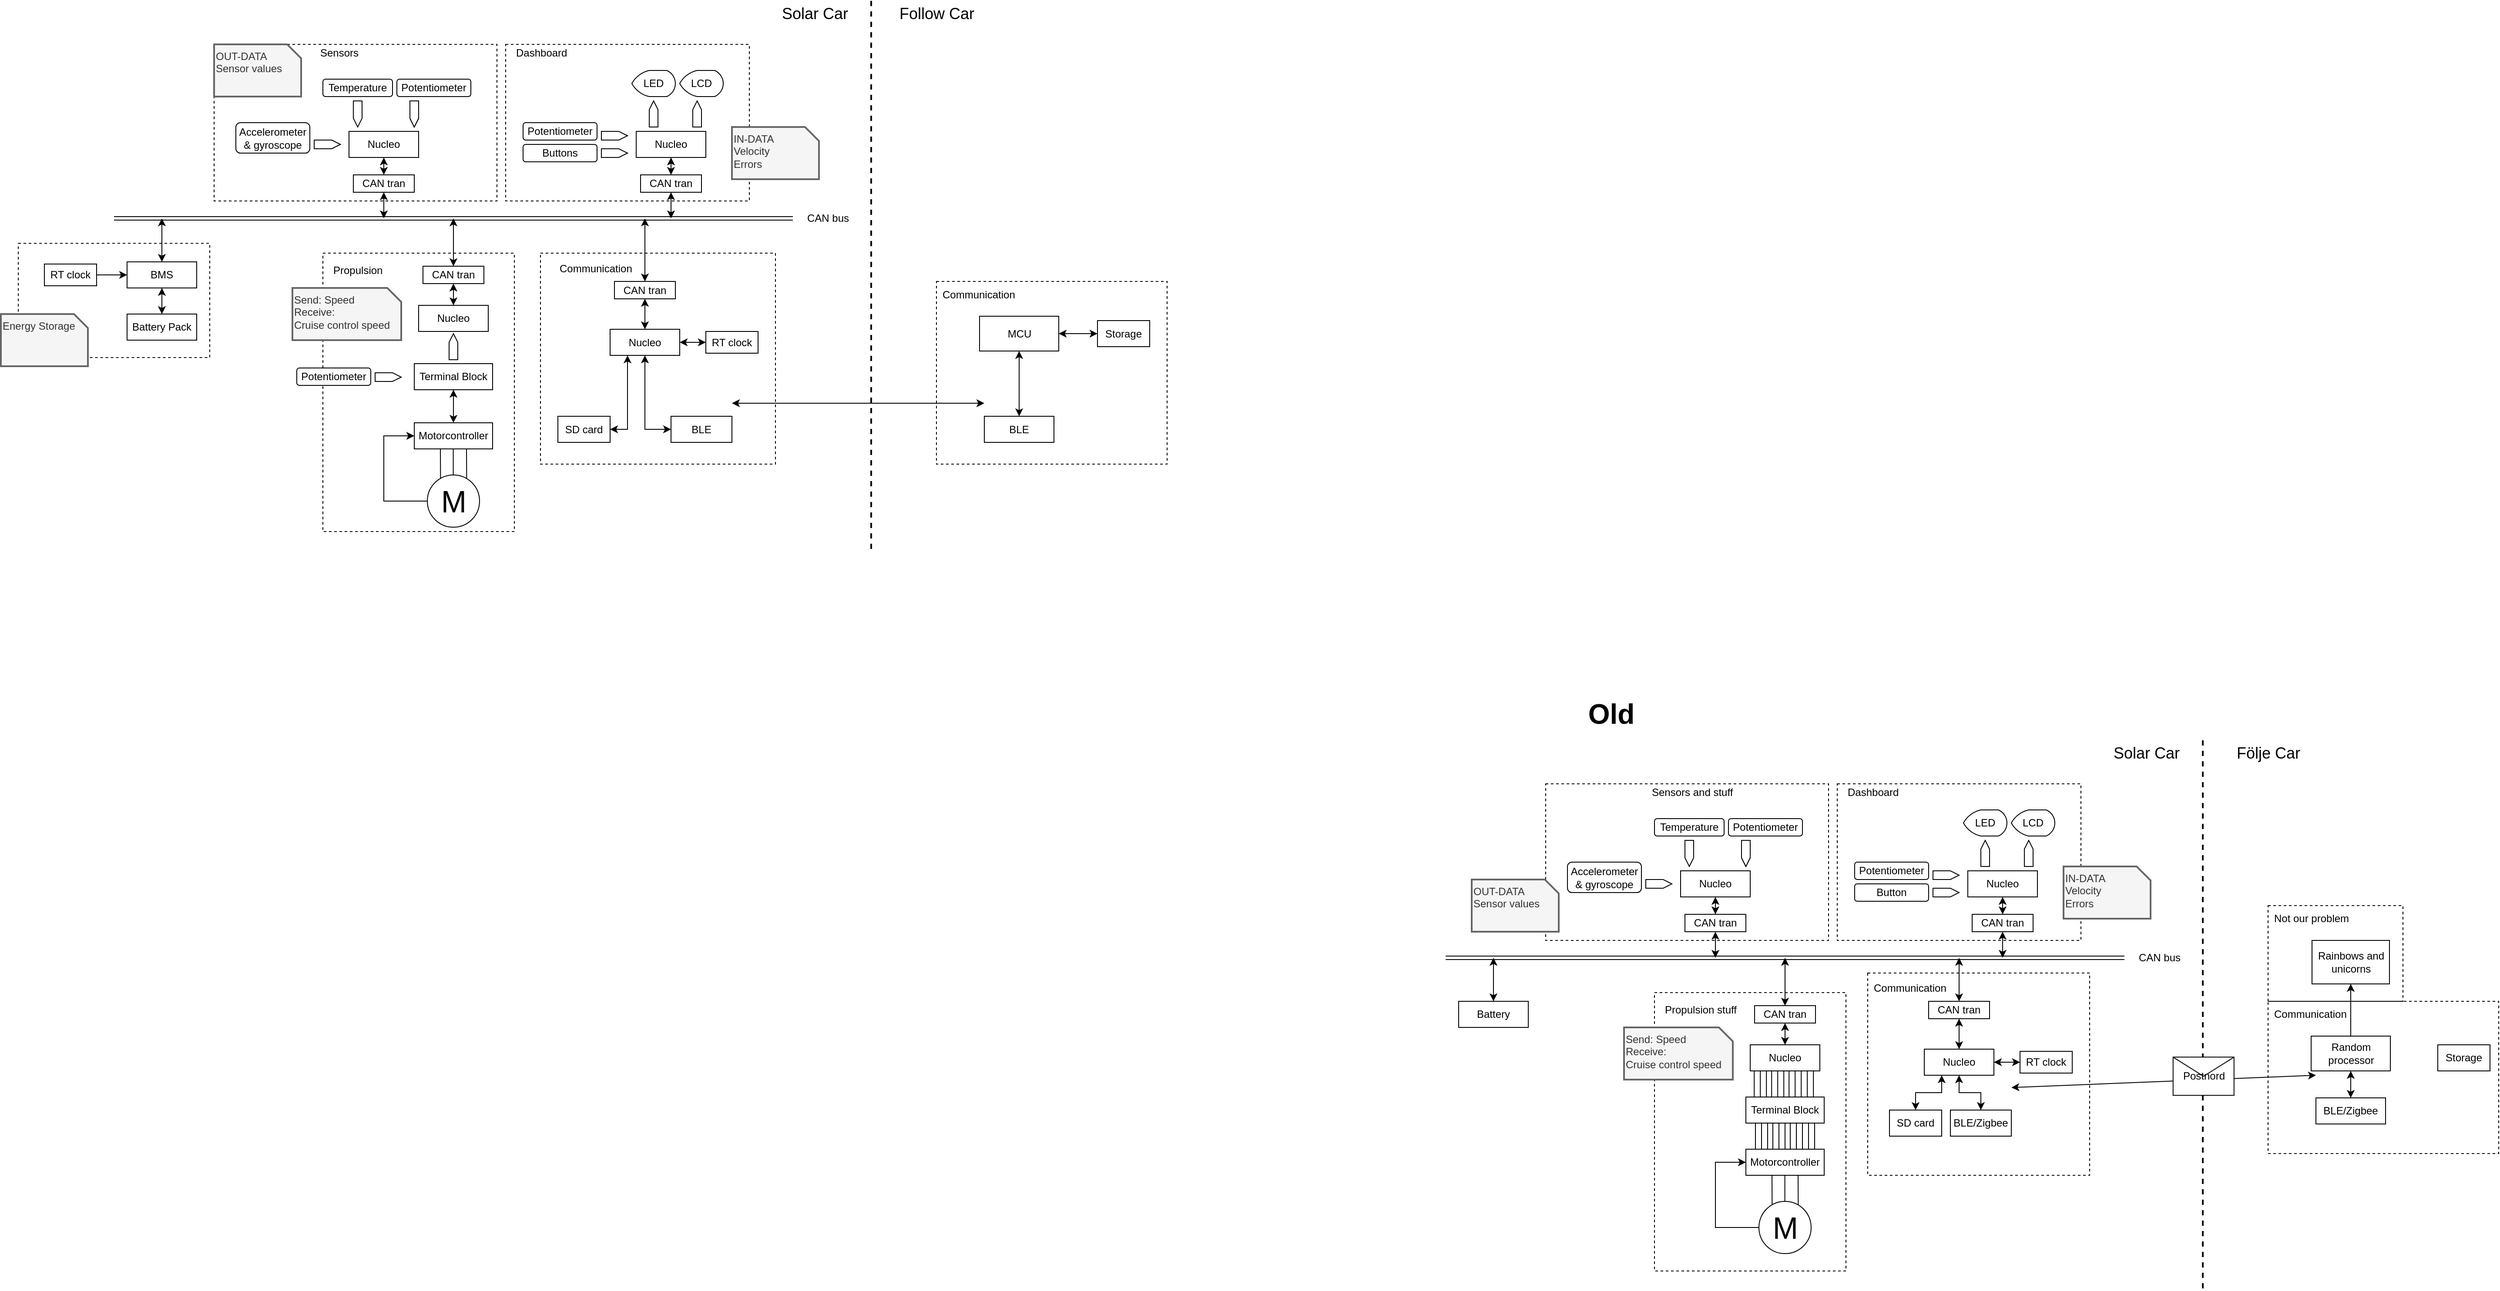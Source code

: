 <mxfile version="14.4.7" type="github">
  <diagram id="JOVtu_WP8rfLS2CWkXxi" name="Page-1">
    <mxGraphModel dx="2272" dy="830" grid="1" gridSize="10" guides="1" tooltips="1" connect="1" arrows="1" fold="1" page="1" pageScale="1" pageWidth="850" pageHeight="1100" math="0" shadow="0">
      <root>
        <mxCell id="0" />
        <mxCell id="1" parent="0" />
        <mxCell id="NJDz_mMr1J9rs31VTrDO-143" value="" style="rounded=0;whiteSpace=wrap;html=1;strokeWidth=1;fillColor=none;dashed=1;" parent="1" vertex="1">
          <mxGeometry x="485" y="392.5" width="265" height="210" as="geometry" />
        </mxCell>
        <mxCell id="5iltLt7FTqB3jubE-Xjw-35" value="" style="rounded=0;whiteSpace=wrap;html=1;strokeWidth=1;fillColor=none;dashed=1;" parent="1" vertex="1">
          <mxGeometry x="-345" y="120" width="325" height="180" as="geometry" />
        </mxCell>
        <mxCell id="5iltLt7FTqB3jubE-Xjw-30" value="" style="rounded=0;whiteSpace=wrap;html=1;strokeWidth=1;fillColor=none;dashed=1;" parent="1" vertex="1">
          <mxGeometry x="30" y="360" width="270" height="242.5" as="geometry" />
        </mxCell>
        <mxCell id="5iltLt7FTqB3jubE-Xjw-28" value="" style="rounded=0;whiteSpace=wrap;html=1;strokeWidth=1;fillColor=none;dashed=1;" parent="1" vertex="1">
          <mxGeometry x="-220" y="360" width="220" height="320" as="geometry" />
        </mxCell>
        <mxCell id="5iltLt7FTqB3jubE-Xjw-18" value="" style="rounded=0;whiteSpace=wrap;html=1;strokeWidth=1;fillColor=none;dashed=1;" parent="1" vertex="1">
          <mxGeometry x="-10" y="120" width="280" height="180" as="geometry" />
        </mxCell>
        <mxCell id="NJDz_mMr1J9rs31VTrDO-21" value="" style="endArrow=none;html=1;entryX=0.342;entryY=1.087;entryDx=0;entryDy=0;entryPerimeter=0;" parent="1" edge="1">
          <mxGeometry width="50" height="50" relative="1" as="geometry">
            <mxPoint x="-84.8" y="625" as="sourcePoint" />
            <mxPoint x="-85" y="585" as="targetPoint" />
          </mxGeometry>
        </mxCell>
        <mxCell id="NJDz_mMr1J9rs31VTrDO-20" value="" style="endArrow=none;html=1;entryX=0.342;entryY=1.087;entryDx=0;entryDy=0;entryPerimeter=0;" parent="1" edge="1">
          <mxGeometry width="50" height="50" relative="1" as="geometry">
            <mxPoint x="-54.8" y="625" as="sourcePoint" />
            <mxPoint x="-55.0" y="585" as="targetPoint" />
          </mxGeometry>
        </mxCell>
        <mxCell id="NJDz_mMr1J9rs31VTrDO-19" value="" style="endArrow=none;html=1;entryX=0.342;entryY=1.087;entryDx=0;entryDy=0;entryPerimeter=0;exitX=0.263;exitY=0.05;exitDx=0;exitDy=0;exitPerimeter=0;" parent="1" edge="1">
          <mxGeometry width="50" height="50" relative="1" as="geometry">
            <mxPoint x="-70.2" y="615.39" as="sourcePoint" />
            <mxPoint x="-70.2" y="585" as="targetPoint" />
          </mxGeometry>
        </mxCell>
        <mxCell id="5iltLt7FTqB3jubE-Xjw-7" style="edgeStyle=orthogonalEdgeStyle;rounded=0;orthogonalLoop=1;jettySize=auto;html=1;exitX=0.25;exitY=1;exitDx=0;exitDy=0;entryX=1;entryY=0.5;entryDx=0;entryDy=0;startArrow=classic;startFill=1;strokeWidth=1;strokeColor=#000000;" parent="1" source="kQJTYhVOfzbH0iFsb9MM-1" target="kQJTYhVOfzbH0iFsb9MM-20" edge="1">
          <mxGeometry relative="1" as="geometry" />
        </mxCell>
        <mxCell id="5iltLt7FTqB3jubE-Xjw-10" style="edgeStyle=orthogonalEdgeStyle;rounded=0;orthogonalLoop=1;jettySize=auto;html=1;exitX=1;exitY=0.5;exitDx=0;exitDy=0;entryX=0;entryY=0.5;entryDx=0;entryDy=0;startArrow=classic;startFill=1;strokeWidth=1;strokeColor=#000000;" parent="1" source="kQJTYhVOfzbH0iFsb9MM-1" target="5iltLt7FTqB3jubE-Xjw-6" edge="1">
          <mxGeometry relative="1" as="geometry" />
        </mxCell>
        <mxCell id="zyeD23SzKpVke0WsyrsD-100" style="edgeStyle=orthogonalEdgeStyle;rounded=0;orthogonalLoop=1;jettySize=auto;html=1;exitX=0.5;exitY=1;exitDx=0;exitDy=0;entryX=0;entryY=0.5;entryDx=0;entryDy=0;startArrow=classic;startFill=1;" parent="1" source="kQJTYhVOfzbH0iFsb9MM-1" target="kQJTYhVOfzbH0iFsb9MM-6" edge="1">
          <mxGeometry relative="1" as="geometry" />
        </mxCell>
        <mxCell id="kQJTYhVOfzbH0iFsb9MM-1" value="Nucleo" style="rounded=0;whiteSpace=wrap;html=1;" parent="1" vertex="1">
          <mxGeometry x="110" y="447.5" width="80" height="30" as="geometry" />
        </mxCell>
        <mxCell id="kQJTYhVOfzbH0iFsb9MM-2" value="" style="endArrow=none;dashed=1;html=1;fontStyle=1;strokeWidth=2;" parent="1" edge="1">
          <mxGeometry width="50" height="50" relative="1" as="geometry">
            <mxPoint x="410" y="700" as="sourcePoint" />
            <mxPoint x="410" y="70" as="targetPoint" />
          </mxGeometry>
        </mxCell>
        <mxCell id="kQJTYhVOfzbH0iFsb9MM-3" value="Solar Car" style="text;html=1;align=center;verticalAlign=middle;resizable=0;points=[];autosize=1;fontStyle=0;fontSize=18;" parent="1" vertex="1">
          <mxGeometry x="300" y="70" width="90" height="30" as="geometry" />
        </mxCell>
        <mxCell id="kQJTYhVOfzbH0iFsb9MM-4" value="Follow Car" style="text;html=1;align=center;verticalAlign=middle;resizable=0;points=[];autosize=1;fontStyle=0;fontSize=18;" parent="1" vertex="1">
          <mxGeometry x="435" y="70" width="100" height="30" as="geometry" />
        </mxCell>
        <mxCell id="kQJTYhVOfzbH0iFsb9MM-6" value="BLE" style="rounded=0;whiteSpace=wrap;html=1;" parent="1" vertex="1">
          <mxGeometry x="180" y="547.5" width="70" height="30" as="geometry" />
        </mxCell>
        <mxCell id="kQJTYhVOfzbH0iFsb9MM-10" style="edgeStyle=orthogonalEdgeStyle;rounded=0;orthogonalLoop=1;jettySize=auto;html=1;exitX=0.5;exitY=1;exitDx=0;exitDy=0;entryX=0.5;entryY=0;entryDx=0;entryDy=0;startArrow=classic;startFill=1;" parent="1" source="kQJTYhVOfzbH0iFsb9MM-9" target="kQJTYhVOfzbH0iFsb9MM-1" edge="1">
          <mxGeometry relative="1" as="geometry" />
        </mxCell>
        <mxCell id="kQJTYhVOfzbH0iFsb9MM-12" style="edgeStyle=orthogonalEdgeStyle;rounded=0;orthogonalLoop=1;jettySize=auto;html=1;exitX=0.5;exitY=0;exitDx=0;exitDy=0;startArrow=classic;startFill=1;" parent="1" source="kQJTYhVOfzbH0iFsb9MM-9" edge="1">
          <mxGeometry relative="1" as="geometry">
            <mxPoint x="150" y="320" as="targetPoint" />
            <mxPoint x="130" y="390" as="sourcePoint" />
            <Array as="points">
              <mxPoint x="150" y="320" />
            </Array>
          </mxGeometry>
        </mxCell>
        <mxCell id="kQJTYhVOfzbH0iFsb9MM-9" value="CAN tran" style="rounded=0;whiteSpace=wrap;html=1;" parent="1" vertex="1">
          <mxGeometry x="115" y="392.5" width="70" height="20" as="geometry" />
        </mxCell>
        <mxCell id="kQJTYhVOfzbH0iFsb9MM-16" style="edgeStyle=orthogonalEdgeStyle;rounded=0;orthogonalLoop=1;jettySize=auto;html=1;exitX=0.5;exitY=1;exitDx=0;exitDy=0;entryX=0.5;entryY=0;entryDx=0;entryDy=0;startArrow=classic;startFill=1;strokeWidth=1;" parent="1" source="kQJTYhVOfzbH0iFsb9MM-13" target="kQJTYhVOfzbH0iFsb9MM-14" edge="1">
          <mxGeometry relative="1" as="geometry" />
        </mxCell>
        <mxCell id="kQJTYhVOfzbH0iFsb9MM-13" value="Nucleo" style="rounded=0;whiteSpace=wrap;html=1;" parent="1" vertex="1">
          <mxGeometry x="-190" y="220" width="80" height="30" as="geometry" />
        </mxCell>
        <mxCell id="kQJTYhVOfzbH0iFsb9MM-17" style="edgeStyle=orthogonalEdgeStyle;rounded=0;orthogonalLoop=1;jettySize=auto;html=1;exitX=0.5;exitY=1;exitDx=0;exitDy=0;startArrow=classic;startFill=1;strokeColor=#000000;strokeWidth=1;" parent="1" source="kQJTYhVOfzbH0iFsb9MM-14" edge="1">
          <mxGeometry relative="1" as="geometry">
            <mxPoint x="-150" y="320" as="targetPoint" />
          </mxGeometry>
        </mxCell>
        <mxCell id="kQJTYhVOfzbH0iFsb9MM-14" value="CAN tran" style="rounded=0;whiteSpace=wrap;html=1;" parent="1" vertex="1">
          <mxGeometry x="-185" y="270" width="70" height="20" as="geometry" />
        </mxCell>
        <mxCell id="kQJTYhVOfzbH0iFsb9MM-18" value="" style="shape=link;html=1;startArrow=classic;startFill=1;strokeColor=#000000;strokeWidth=1;" parent="1" edge="1">
          <mxGeometry width="100" relative="1" as="geometry">
            <mxPoint x="-460" y="320" as="sourcePoint" />
            <mxPoint x="320" y="320" as="targetPoint" />
          </mxGeometry>
        </mxCell>
        <mxCell id="kQJTYhVOfzbH0iFsb9MM-19" value="CAN bus" style="text;html=1;align=center;verticalAlign=middle;resizable=0;points=[];autosize=1;" parent="1" vertex="1">
          <mxGeometry x="330" y="310" width="60" height="20" as="geometry" />
        </mxCell>
        <mxCell id="kQJTYhVOfzbH0iFsb9MM-20" value="SD card" style="rounded=0;whiteSpace=wrap;html=1;" parent="1" vertex="1">
          <mxGeometry x="50" y="547.5" width="60" height="30" as="geometry" />
        </mxCell>
        <mxCell id="kQJTYhVOfzbH0iFsb9MM-24" style="edgeStyle=orthogonalEdgeStyle;rounded=0;orthogonalLoop=1;jettySize=auto;html=1;exitX=0.5;exitY=1;exitDx=0;exitDy=0;startArrow=classic;startFill=1;" parent="1" source="kQJTYhVOfzbH0iFsb9MM-25" target="kQJTYhVOfzbH0iFsb9MM-26" edge="1">
          <mxGeometry relative="1" as="geometry" />
        </mxCell>
        <mxCell id="zyeD23SzKpVke0WsyrsD-105" style="edgeStyle=orthogonalEdgeStyle;rounded=0;orthogonalLoop=1;jettySize=auto;html=1;exitX=1;exitY=0.5;exitDx=0;exitDy=0;entryX=0;entryY=0.5;entryDx=0;entryDy=0;startArrow=classic;startFill=1;" parent="1" source="kQJTYhVOfzbH0iFsb9MM-25" target="5iltLt7FTqB3jubE-Xjw-47" edge="1">
          <mxGeometry relative="1" as="geometry" />
        </mxCell>
        <mxCell id="kQJTYhVOfzbH0iFsb9MM-25" value="MCU" style="rounded=0;whiteSpace=wrap;html=1;" parent="1" vertex="1">
          <mxGeometry x="534.5" y="432.5" width="91" height="40" as="geometry" />
        </mxCell>
        <mxCell id="kQJTYhVOfzbH0iFsb9MM-26" value="&lt;div&gt;BLE&lt;/div&gt;" style="rounded=0;whiteSpace=wrap;html=1;" parent="1" vertex="1">
          <mxGeometry x="540" y="547.5" width="80" height="30" as="geometry" />
        </mxCell>
        <mxCell id="kQJTYhVOfzbH0iFsb9MM-27" value="LCD" style="strokeWidth=1;html=1;shape=mxgraph.flowchart.display;whiteSpace=wrap;" parent="1" vertex="1">
          <mxGeometry x="190" y="150" width="50" height="30" as="geometry" />
        </mxCell>
        <mxCell id="5iltLt7FTqB3jubE-Xjw-1" value="Potentiometer" style="rounded=1;whiteSpace=wrap;html=1;strokeWidth=1;" parent="1" vertex="1">
          <mxGeometry x="-135" y="160" width="85" height="20" as="geometry" />
        </mxCell>
        <mxCell id="5iltLt7FTqB3jubE-Xjw-2" value="LED" style="strokeWidth=1;html=1;shape=mxgraph.flowchart.display;whiteSpace=wrap;" parent="1" vertex="1">
          <mxGeometry x="135" y="150" width="50" height="30" as="geometry" />
        </mxCell>
        <mxCell id="5iltLt7FTqB3jubE-Xjw-3" value="Temperature" style="rounded=1;whiteSpace=wrap;html=1;strokeWidth=1;" parent="1" vertex="1">
          <mxGeometry x="-220" y="160" width="80" height="20" as="geometry" />
        </mxCell>
        <mxCell id="_Mb_nzTMtizfZYNhQwks-2" value="" style="html=1;shadow=0;dashed=0;align=center;verticalAlign=middle;shape=mxgraph.arrows2.arrow;dy=0;dx=10;notch=0;rotation=90;" parent="1" vertex="1">
          <mxGeometry x="-195" y="195" width="30" height="10" as="geometry" />
        </mxCell>
        <mxCell id="5iltLt7FTqB3jubE-Xjw-6" value="RT clock" style="rounded=0;whiteSpace=wrap;html=1;strokeWidth=1;" parent="1" vertex="1">
          <mxGeometry x="220" y="450" width="60" height="25" as="geometry" />
        </mxCell>
        <mxCell id="5iltLt7FTqB3jubE-Xjw-11" value="" style="html=1;shadow=0;dashed=0;align=center;verticalAlign=middle;shape=mxgraph.arrows2.arrow;dy=0;dx=10;notch=0;rotation=90;" parent="1" vertex="1">
          <mxGeometry x="-130" y="195" width="30" height="10" as="geometry" />
        </mxCell>
        <mxCell id="5iltLt7FTqB3jubE-Xjw-12" style="edgeStyle=orthogonalEdgeStyle;rounded=0;orthogonalLoop=1;jettySize=auto;html=1;exitX=0.5;exitY=1;exitDx=0;exitDy=0;entryX=0.5;entryY=0;entryDx=0;entryDy=0;startArrow=classic;startFill=1;strokeWidth=1;" parent="1" source="5iltLt7FTqB3jubE-Xjw-13" target="5iltLt7FTqB3jubE-Xjw-14" edge="1">
          <mxGeometry relative="1" as="geometry" />
        </mxCell>
        <mxCell id="5iltLt7FTqB3jubE-Xjw-13" value="Nucleo" style="rounded=0;whiteSpace=wrap;html=1;" parent="1" vertex="1">
          <mxGeometry x="140" y="220" width="80" height="30" as="geometry" />
        </mxCell>
        <mxCell id="5iltLt7FTqB3jubE-Xjw-17" style="edgeStyle=orthogonalEdgeStyle;rounded=0;orthogonalLoop=1;jettySize=auto;html=1;exitX=0.5;exitY=1;exitDx=0;exitDy=0;startArrow=classic;startFill=1;strokeColor=#000000;strokeWidth=1;" parent="1" source="5iltLt7FTqB3jubE-Xjw-14" edge="1">
          <mxGeometry relative="1" as="geometry">
            <mxPoint x="180" y="320" as="targetPoint" />
          </mxGeometry>
        </mxCell>
        <mxCell id="5iltLt7FTqB3jubE-Xjw-14" value="CAN tran" style="rounded=0;whiteSpace=wrap;html=1;" parent="1" vertex="1">
          <mxGeometry x="145" y="270" width="70" height="20" as="geometry" />
        </mxCell>
        <mxCell id="5iltLt7FTqB3jubE-Xjw-15" value="" style="html=1;shadow=0;dashed=0;align=center;verticalAlign=middle;shape=mxgraph.arrows2.arrow;dy=0;dx=10;notch=0;rotation=90;direction=west;" parent="1" vertex="1">
          <mxGeometry x="145" y="195" width="30" height="10" as="geometry" />
        </mxCell>
        <mxCell id="5iltLt7FTqB3jubE-Xjw-16" value="" style="html=1;shadow=0;dashed=0;align=center;verticalAlign=middle;shape=mxgraph.arrows2.arrow;dy=0;dx=10;notch=0;rotation=90;direction=west;" parent="1" vertex="1">
          <mxGeometry x="195" y="195" width="30" height="10" as="geometry" />
        </mxCell>
        <mxCell id="NJDz_mMr1J9rs31VTrDO-3" value="Nucleo" style="rounded=0;whiteSpace=wrap;html=1;" parent="1" vertex="1">
          <mxGeometry x="-110" y="420" width="80" height="30" as="geometry" />
        </mxCell>
        <mxCell id="NJDz_mMr1J9rs31VTrDO-5" style="edgeStyle=orthogonalEdgeStyle;rounded=0;orthogonalLoop=1;jettySize=auto;html=1;exitX=0.5;exitY=1;exitDx=0;exitDy=0;entryX=0.5;entryY=0;entryDx=0;entryDy=0;startArrow=classic;startFill=1;" parent="1" target="NJDz_mMr1J9rs31VTrDO-3" edge="1">
          <mxGeometry relative="1" as="geometry">
            <mxPoint x="-70" y="395" as="sourcePoint" />
          </mxGeometry>
        </mxCell>
        <mxCell id="NJDz_mMr1J9rs31VTrDO-9" style="edgeStyle=orthogonalEdgeStyle;rounded=0;orthogonalLoop=1;jettySize=auto;html=1;exitX=0.5;exitY=0;exitDx=0;exitDy=0;startArrow=classic;startFill=1;" parent="1" source="NJDz_mMr1J9rs31VTrDO-10" edge="1">
          <mxGeometry relative="1" as="geometry">
            <mxPoint x="-70" y="320" as="targetPoint" />
          </mxGeometry>
        </mxCell>
        <mxCell id="NJDz_mMr1J9rs31VTrDO-10" value="CAN tran" style="rounded=0;whiteSpace=wrap;html=1;" parent="1" vertex="1">
          <mxGeometry x="-105" y="375" width="70" height="20" as="geometry" />
        </mxCell>
        <mxCell id="NJDz_mMr1J9rs31VTrDO-11" value="M" style="verticalLabelPosition=middle;shadow=0;dashed=0;align=center;html=1;verticalAlign=middle;strokeWidth=1;shape=ellipse;aspect=fixed;fontSize=35;" parent="1" vertex="1">
          <mxGeometry x="-100" y="615" width="60" height="60" as="geometry" />
        </mxCell>
        <mxCell id="zyeD23SzKpVke0WsyrsD-101" style="edgeStyle=orthogonalEdgeStyle;rounded=0;orthogonalLoop=1;jettySize=auto;html=1;exitX=0.5;exitY=1;exitDx=0;exitDy=0;entryX=0.5;entryY=0;entryDx=0;entryDy=0;startArrow=classic;startFill=1;" parent="1" source="NJDz_mMr1J9rs31VTrDO-12" target="NJDz_mMr1J9rs31VTrDO-13" edge="1">
          <mxGeometry relative="1" as="geometry" />
        </mxCell>
        <mxCell id="NJDz_mMr1J9rs31VTrDO-12" value="Terminal Block" style="rounded=0;whiteSpace=wrap;html=1;" parent="1" vertex="1">
          <mxGeometry x="-115" y="487" width="90" height="30" as="geometry" />
        </mxCell>
        <mxCell id="NJDz_mMr1J9rs31VTrDO-56" style="edgeStyle=orthogonalEdgeStyle;rounded=0;orthogonalLoop=1;jettySize=auto;html=1;startArrow=classic;startFill=1;endArrow=none;endFill=0;entryX=0;entryY=0.5;entryDx=0;entryDy=0;" parent="1" target="NJDz_mMr1J9rs31VTrDO-11" edge="1">
          <mxGeometry relative="1" as="geometry">
            <mxPoint x="-115" y="570" as="sourcePoint" />
            <mxPoint x="-100" y="655" as="targetPoint" />
            <Array as="points">
              <mxPoint x="-115" y="570" />
              <mxPoint x="-150" y="570" />
              <mxPoint x="-150" y="645" />
            </Array>
          </mxGeometry>
        </mxCell>
        <mxCell id="NJDz_mMr1J9rs31VTrDO-13" value="Motorcontroller" style="rounded=0;whiteSpace=wrap;html=1;" parent="1" vertex="1">
          <mxGeometry x="-115" y="555" width="90" height="30" as="geometry" />
        </mxCell>
        <mxCell id="5iltLt7FTqB3jubE-Xjw-19" value="Dashboard" style="text;html=1;align=left;verticalAlign=middle;resizable=0;points=[];autosize=1;" parent="1" vertex="1">
          <mxGeometry y="120" width="80" height="20" as="geometry" />
        </mxCell>
        <mxCell id="5iltLt7FTqB3jubE-Xjw-27" style="edgeStyle=orthogonalEdgeStyle;rounded=0;orthogonalLoop=1;jettySize=auto;html=1;exitX=0.5;exitY=0;exitDx=0;exitDy=0;startArrow=classic;startFill=1;strokeColor=#000000;strokeWidth=1;" parent="1" source="5iltLt7FTqB3jubE-Xjw-26" edge="1">
          <mxGeometry relative="1" as="geometry">
            <mxPoint x="-405" y="320" as="targetPoint" />
          </mxGeometry>
        </mxCell>
        <mxCell id="RO1DucqwSNl9Zu0sJY-a-5" value="" style="edgeStyle=orthogonalEdgeStyle;rounded=0;orthogonalLoop=1;jettySize=auto;html=1;startArrow=classic;startFill=1;" parent="1" source="5iltLt7FTqB3jubE-Xjw-26" target="RO1DucqwSNl9Zu0sJY-a-4" edge="1">
          <mxGeometry relative="1" as="geometry" />
        </mxCell>
        <mxCell id="5iltLt7FTqB3jubE-Xjw-26" value="BMS" style="rounded=0;whiteSpace=wrap;html=1;" parent="1" vertex="1">
          <mxGeometry x="-445" y="370" width="80" height="30" as="geometry" />
        </mxCell>
        <mxCell id="5iltLt7FTqB3jubE-Xjw-29" value="Propulsion" style="text;html=1;align=left;verticalAlign=middle;resizable=0;points=[];autosize=1;" parent="1" vertex="1">
          <mxGeometry x="-210" y="370" width="80" height="20" as="geometry" />
        </mxCell>
        <mxCell id="5iltLt7FTqB3jubE-Xjw-31" value="Communication" style="text;html=1;align=left;verticalAlign=middle;resizable=0;points=[];autosize=1;" parent="1" vertex="1">
          <mxGeometry x="50" y="367.5" width="100" height="20" as="geometry" />
        </mxCell>
        <mxCell id="NJDz_mMr1J9rs31VTrDO-134" value="" style="shape=image;html=1;verticalAlign=top;verticalLabelPosition=bottom;labelBackgroundColor=#ffffff;imageAspect=0;aspect=fixed;image=https://cdn0.iconfinder.com/data/icons/gcons-2/21/parabolic-128.png" parent="1" vertex="1">
          <mxGeometry x="220" y="517.5" width="30" height="30" as="geometry" />
        </mxCell>
        <mxCell id="NJDz_mMr1J9rs31VTrDO-135" value="" style="shape=image;html=1;verticalAlign=top;verticalLabelPosition=bottom;labelBackgroundColor=#ffffff;imageAspect=0;aspect=fixed;image=https://cdn0.iconfinder.com/data/icons/gcons-2/21/parabolic-128.png;direction=east;flipH=1;" parent="1" vertex="1">
          <mxGeometry x="540" y="517.5" width="30" height="30" as="geometry" />
        </mxCell>
        <mxCell id="5iltLt7FTqB3jubE-Xjw-36" value="&lt;div&gt;Sensors&lt;/div&gt;" style="text;html=1;align=left;verticalAlign=middle;resizable=0;points=[];autosize=1;" parent="1" vertex="1">
          <mxGeometry x="-225" y="120" width="60" height="20" as="geometry" />
        </mxCell>
        <mxCell id="5iltLt7FTqB3jubE-Xjw-37" value="Potentiometer" style="rounded=1;whiteSpace=wrap;html=1;strokeWidth=1;" parent="1" vertex="1">
          <mxGeometry x="10" y="210" width="85" height="20" as="geometry" />
        </mxCell>
        <mxCell id="5iltLt7FTqB3jubE-Xjw-38" value="" style="html=1;shadow=0;dashed=0;align=center;verticalAlign=middle;shape=mxgraph.arrows2.arrow;dy=0;dx=10;notch=0;rotation=90;" parent="1" vertex="1">
          <mxGeometry x="-130" y="195" width="30" height="10" as="geometry" />
        </mxCell>
        <mxCell id="5iltLt7FTqB3jubE-Xjw-39" value="" style="html=1;shadow=0;dashed=0;align=center;verticalAlign=middle;shape=mxgraph.arrows2.arrow;dy=0;dx=10;notch=0;rotation=90;direction=north;" parent="1" vertex="1">
          <mxGeometry x="110" y="210" width="10" height="30" as="geometry" />
        </mxCell>
        <mxCell id="5iltLt7FTqB3jubE-Xjw-40" value="Accelerometer &amp;amp; gyroscope" style="rounded=1;whiteSpace=wrap;html=1;strokeWidth=1;" parent="1" vertex="1">
          <mxGeometry x="-320" y="210" width="85" height="35" as="geometry" />
        </mxCell>
        <mxCell id="5iltLt7FTqB3jubE-Xjw-41" value="" style="html=1;shadow=0;dashed=0;align=center;verticalAlign=middle;shape=mxgraph.arrows2.arrow;dy=0;dx=10;notch=0;rotation=90;direction=north;" parent="1" vertex="1">
          <mxGeometry x="-220" y="220" width="10" height="30" as="geometry" />
        </mxCell>
        <mxCell id="5iltLt7FTqB3jubE-Xjw-43" value="Buttons" style="rounded=1;whiteSpace=wrap;html=1;strokeWidth=1;" parent="1" vertex="1">
          <mxGeometry x="10" y="235" width="85" height="20" as="geometry" />
        </mxCell>
        <mxCell id="5iltLt7FTqB3jubE-Xjw-44" value="" style="html=1;shadow=0;dashed=0;align=center;verticalAlign=middle;shape=mxgraph.arrows2.arrow;dy=0;dx=10;notch=0;rotation=90;direction=north;" parent="1" vertex="1">
          <mxGeometry x="110" y="230" width="10" height="30" as="geometry" />
        </mxCell>
        <mxCell id="5iltLt7FTqB3jubE-Xjw-47" value="Storage" style="rounded=0;whiteSpace=wrap;html=1;" parent="1" vertex="1">
          <mxGeometry x="670" y="437.5" width="60" height="30" as="geometry" />
        </mxCell>
        <mxCell id="NJDz_mMr1J9rs31VTrDO-145" value="Communication" style="text;html=1;align=left;verticalAlign=middle;resizable=0;points=[];autosize=1;" parent="1" vertex="1">
          <mxGeometry x="490" y="397.5" width="100" height="20" as="geometry" />
        </mxCell>
        <mxCell id="NJDz_mMr1J9rs31VTrDO-152" value="" style="endArrow=classic;html=1;entryX=0;entryY=0.5;entryDx=0;entryDy=0;startArrow=classic;startFill=1;exitX=1;exitY=0.5;exitDx=0;exitDy=0;" parent="1" source="NJDz_mMr1J9rs31VTrDO-134" target="NJDz_mMr1J9rs31VTrDO-135" edge="1">
          <mxGeometry relative="1" as="geometry">
            <mxPoint x="190.1" y="469.16" as="sourcePoint" />
            <mxPoint x="540.0" y="455.0" as="targetPoint" />
          </mxGeometry>
        </mxCell>
        <mxCell id="5iltLt7FTqB3jubE-Xjw-70" value="IN-DATA&lt;br&gt;&lt;div&gt;Velocity&lt;/div&gt;&lt;div&gt;Errors&lt;/div&gt;&lt;div&gt;&lt;br&gt;&lt;/div&gt;" style="shape=card;whiteSpace=wrap;html=1;strokeWidth=2;fontSize=12;align=left;direction=south;size=16;verticalAlign=top;fillColor=#f5f5f5;strokeColor=#666666;fontColor=#333333;flipH=0;flipV=0;" parent="1" vertex="1">
          <mxGeometry x="250" y="215" width="100" height="60" as="geometry" />
        </mxCell>
        <mxCell id="5iltLt7FTqB3jubE-Xjw-72" value="&lt;div&gt;OUT-DATA&lt;/div&gt;&lt;div&gt;Sensor values&lt;br&gt;&lt;/div&gt;&lt;div&gt;&lt;br&gt;&lt;/div&gt;" style="shape=card;whiteSpace=wrap;html=1;strokeWidth=2;fontSize=12;align=left;direction=south;size=16;verticalAlign=top;fillColor=#f5f5f5;strokeColor=#666666;fontColor=#333333;flipH=0;flipV=0;" parent="1" vertex="1">
          <mxGeometry x="-345" y="120" width="100" height="60" as="geometry" />
        </mxCell>
        <mxCell id="5iltLt7FTqB3jubE-Xjw-73" value="&lt;div&gt;Send: Speed&lt;/div&gt;&lt;div&gt;Receive:&lt;/div&gt;&lt;div&gt;Cruise control speed&lt;br&gt;&lt;/div&gt;" style="shape=card;whiteSpace=wrap;html=1;strokeWidth=2;fontSize=12;align=left;direction=south;size=16;verticalAlign=top;fillColor=#f5f5f5;strokeColor=#666666;fontColor=#333333;flipH=0;flipV=0;" parent="1" vertex="1">
          <mxGeometry x="-255" y="400" width="125" height="60" as="geometry" />
        </mxCell>
        <mxCell id="zyeD23SzKpVke0WsyrsD-103" value="" style="html=1;shadow=0;dashed=0;align=center;verticalAlign=middle;shape=mxgraph.arrows2.arrow;dy=0;dx=10;notch=0;rotation=90;direction=north;" parent="1" vertex="1">
          <mxGeometry x="-220" y="220" width="10" height="30" as="geometry" />
        </mxCell>
        <mxCell id="zyeD23SzKpVke0WsyrsD-104" value="" style="html=1;shadow=0;dashed=0;align=center;verticalAlign=middle;shape=mxgraph.arrows2.arrow;dy=0;dx=10;notch=0;rotation=90;direction=west;" parent="1" vertex="1">
          <mxGeometry x="-85" y="462.5" width="30" height="10" as="geometry" />
        </mxCell>
        <mxCell id="9RLPaFBvWPGhvujjSObH-1" value="Potentiometer" style="rounded=1;whiteSpace=wrap;html=1;strokeWidth=1;" parent="1" vertex="1">
          <mxGeometry x="-250" y="492" width="85" height="20" as="geometry" />
        </mxCell>
        <mxCell id="9RLPaFBvWPGhvujjSObH-2" value="" style="html=1;shadow=0;dashed=0;align=center;verticalAlign=middle;shape=mxgraph.arrows2.arrow;dy=0;dx=10;notch=0;rotation=90;direction=north;" parent="1" vertex="1">
          <mxGeometry x="-150" y="487.5" width="10" height="30" as="geometry" />
        </mxCell>
        <mxCell id="RO1DucqwSNl9Zu0sJY-a-1" value="" style="group" parent="1" vertex="1" connectable="0">
          <mxGeometry x="1070" y="870" width="1210" height="680" as="geometry" />
        </mxCell>
        <mxCell id="zyeD23SzKpVke0WsyrsD-1" value="" style="rounded=0;whiteSpace=wrap;html=1;strokeWidth=1;fillColor=none;dashed=1;" parent="RO1DucqwSNl9Zu0sJY-a-1" vertex="1">
          <mxGeometry x="945" y="350" width="265" height="175" as="geometry" />
        </mxCell>
        <mxCell id="zyeD23SzKpVke0WsyrsD-2" value="" style="rounded=0;whiteSpace=wrap;html=1;strokeWidth=1;fillColor=none;dashed=1;" parent="RO1DucqwSNl9Zu0sJY-a-1" vertex="1">
          <mxGeometry x="945" y="240" width="155" height="110" as="geometry" />
        </mxCell>
        <mxCell id="zyeD23SzKpVke0WsyrsD-3" value="" style="rounded=0;whiteSpace=wrap;html=1;strokeWidth=1;fillColor=none;dashed=1;" parent="RO1DucqwSNl9Zu0sJY-a-1" vertex="1">
          <mxGeometry x="115" y="100" width="325" height="180" as="geometry" />
        </mxCell>
        <mxCell id="zyeD23SzKpVke0WsyrsD-4" value="" style="rounded=0;whiteSpace=wrap;html=1;strokeWidth=1;fillColor=none;dashed=1;" parent="RO1DucqwSNl9Zu0sJY-a-1" vertex="1">
          <mxGeometry x="485" y="317.5" width="255" height="232.5" as="geometry" />
        </mxCell>
        <mxCell id="zyeD23SzKpVke0WsyrsD-5" value="" style="rounded=0;whiteSpace=wrap;html=1;strokeWidth=1;fillColor=none;dashed=1;" parent="RO1DucqwSNl9Zu0sJY-a-1" vertex="1">
          <mxGeometry x="240" y="340" width="220" height="320" as="geometry" />
        </mxCell>
        <mxCell id="zyeD23SzKpVke0WsyrsD-6" value="" style="rounded=0;whiteSpace=wrap;html=1;strokeWidth=1;fillColor=none;dashed=1;" parent="RO1DucqwSNl9Zu0sJY-a-1" vertex="1">
          <mxGeometry x="450" y="100" width="280" height="180" as="geometry" />
        </mxCell>
        <mxCell id="zyeD23SzKpVke0WsyrsD-7" value="" style="endArrow=none;html=1;entryX=0.342;entryY=1.087;entryDx=0;entryDy=0;entryPerimeter=0;" parent="RO1DucqwSNl9Zu0sJY-a-1" edge="1">
          <mxGeometry width="50" height="50" relative="1" as="geometry">
            <mxPoint x="375.2" y="590" as="sourcePoint" />
            <mxPoint x="375" y="550" as="targetPoint" />
          </mxGeometry>
        </mxCell>
        <mxCell id="zyeD23SzKpVke0WsyrsD-8" value="" style="endArrow=none;html=1;entryX=0.342;entryY=1.087;entryDx=0;entryDy=0;entryPerimeter=0;" parent="RO1DucqwSNl9Zu0sJY-a-1" edge="1">
          <mxGeometry width="50" height="50" relative="1" as="geometry">
            <mxPoint x="405.2" y="590" as="sourcePoint" />
            <mxPoint x="405" y="550" as="targetPoint" />
          </mxGeometry>
        </mxCell>
        <mxCell id="zyeD23SzKpVke0WsyrsD-9" value="" style="endArrow=none;html=1;entryX=0.342;entryY=1.087;entryDx=0;entryDy=0;entryPerimeter=0;exitX=0.263;exitY=0.05;exitDx=0;exitDy=0;exitPerimeter=0;" parent="RO1DucqwSNl9Zu0sJY-a-1" edge="1">
          <mxGeometry width="50" height="50" relative="1" as="geometry">
            <mxPoint x="389.8" y="580.39" as="sourcePoint" />
            <mxPoint x="389.8" y="550" as="targetPoint" />
          </mxGeometry>
        </mxCell>
        <mxCell id="zyeD23SzKpVke0WsyrsD-13" value="Nucleo" style="rounded=0;whiteSpace=wrap;html=1;" parent="RO1DucqwSNl9Zu0sJY-a-1" vertex="1">
          <mxGeometry x="550" y="405" width="80" height="30" as="geometry" />
        </mxCell>
        <mxCell id="zyeD23SzKpVke0WsyrsD-14" value="" style="endArrow=none;dashed=1;html=1;fontStyle=1;strokeWidth=2;" parent="RO1DucqwSNl9Zu0sJY-a-1" edge="1">
          <mxGeometry width="50" height="50" relative="1" as="geometry">
            <mxPoint x="870" y="680" as="sourcePoint" />
            <mxPoint x="870" y="50" as="targetPoint" />
          </mxGeometry>
        </mxCell>
        <mxCell id="zyeD23SzKpVke0WsyrsD-15" value="Solar Car" style="text;html=1;align=center;verticalAlign=middle;resizable=0;points=[];autosize=1;fontStyle=0;fontSize=18;" parent="RO1DucqwSNl9Zu0sJY-a-1" vertex="1">
          <mxGeometry x="760" y="50" width="90" height="30" as="geometry" />
        </mxCell>
        <mxCell id="zyeD23SzKpVke0WsyrsD-16" value="Följe Car" style="text;html=1;align=center;verticalAlign=middle;resizable=0;points=[];autosize=1;fontStyle=0;fontSize=18;" parent="RO1DucqwSNl9Zu0sJY-a-1" vertex="1">
          <mxGeometry x="900" y="50" width="90" height="30" as="geometry" />
        </mxCell>
        <mxCell id="zyeD23SzKpVke0WsyrsD-17" value="BLE/Zigbee" style="rounded=0;whiteSpace=wrap;html=1;" parent="RO1DucqwSNl9Zu0sJY-a-1" vertex="1">
          <mxGeometry x="580" y="475" width="70" height="30" as="geometry" />
        </mxCell>
        <mxCell id="zyeD23SzKpVke0WsyrsD-11" style="edgeStyle=orthogonalEdgeStyle;rounded=0;orthogonalLoop=1;jettySize=auto;html=1;exitX=0.5;exitY=1;exitDx=0;exitDy=0;entryX=0.5;entryY=0;entryDx=0;entryDy=0;startArrow=classic;startFill=1;strokeWidth=1;strokeColor=#000000;" parent="RO1DucqwSNl9Zu0sJY-a-1" source="zyeD23SzKpVke0WsyrsD-13" target="zyeD23SzKpVke0WsyrsD-17" edge="1">
          <mxGeometry relative="1" as="geometry" />
        </mxCell>
        <mxCell id="zyeD23SzKpVke0WsyrsD-18" style="edgeStyle=orthogonalEdgeStyle;rounded=0;orthogonalLoop=1;jettySize=auto;html=1;exitX=0.5;exitY=1;exitDx=0;exitDy=0;entryX=0.5;entryY=0;entryDx=0;entryDy=0;startArrow=classic;startFill=1;" parent="RO1DucqwSNl9Zu0sJY-a-1" source="zyeD23SzKpVke0WsyrsD-20" target="zyeD23SzKpVke0WsyrsD-13" edge="1">
          <mxGeometry relative="1" as="geometry" />
        </mxCell>
        <mxCell id="zyeD23SzKpVke0WsyrsD-19" style="edgeStyle=orthogonalEdgeStyle;rounded=0;orthogonalLoop=1;jettySize=auto;html=1;exitX=0.5;exitY=0;exitDx=0;exitDy=0;startArrow=classic;startFill=1;" parent="RO1DucqwSNl9Zu0sJY-a-1" source="zyeD23SzKpVke0WsyrsD-20" edge="1">
          <mxGeometry relative="1" as="geometry">
            <mxPoint x="590" y="300" as="targetPoint" />
            <mxPoint x="590" y="370" as="sourcePoint" />
          </mxGeometry>
        </mxCell>
        <mxCell id="zyeD23SzKpVke0WsyrsD-20" value="CAN tran" style="rounded=0;whiteSpace=wrap;html=1;" parent="RO1DucqwSNl9Zu0sJY-a-1" vertex="1">
          <mxGeometry x="555" y="350" width="70" height="20" as="geometry" />
        </mxCell>
        <mxCell id="zyeD23SzKpVke0WsyrsD-22" value="Nucleo" style="rounded=0;whiteSpace=wrap;html=1;" parent="RO1DucqwSNl9Zu0sJY-a-1" vertex="1">
          <mxGeometry x="270" y="200" width="80" height="30" as="geometry" />
        </mxCell>
        <mxCell id="zyeD23SzKpVke0WsyrsD-23" style="edgeStyle=orthogonalEdgeStyle;rounded=0;orthogonalLoop=1;jettySize=auto;html=1;exitX=0.5;exitY=1;exitDx=0;exitDy=0;startArrow=classic;startFill=1;strokeColor=#000000;strokeWidth=1;" parent="RO1DucqwSNl9Zu0sJY-a-1" source="zyeD23SzKpVke0WsyrsD-24" edge="1">
          <mxGeometry relative="1" as="geometry">
            <mxPoint x="310" y="300" as="targetPoint" />
          </mxGeometry>
        </mxCell>
        <mxCell id="zyeD23SzKpVke0WsyrsD-24" value="CAN tran" style="rounded=0;whiteSpace=wrap;html=1;" parent="RO1DucqwSNl9Zu0sJY-a-1" vertex="1">
          <mxGeometry x="275" y="250" width="70" height="20" as="geometry" />
        </mxCell>
        <mxCell id="zyeD23SzKpVke0WsyrsD-21" style="edgeStyle=orthogonalEdgeStyle;rounded=0;orthogonalLoop=1;jettySize=auto;html=1;exitX=0.5;exitY=1;exitDx=0;exitDy=0;entryX=0.5;entryY=0;entryDx=0;entryDy=0;startArrow=classic;startFill=1;strokeWidth=1;" parent="RO1DucqwSNl9Zu0sJY-a-1" source="zyeD23SzKpVke0WsyrsD-22" target="zyeD23SzKpVke0WsyrsD-24" edge="1">
          <mxGeometry relative="1" as="geometry" />
        </mxCell>
        <mxCell id="zyeD23SzKpVke0WsyrsD-25" value="" style="shape=link;html=1;startArrow=classic;startFill=1;strokeColor=#000000;strokeWidth=1;" parent="RO1DucqwSNl9Zu0sJY-a-1" edge="1">
          <mxGeometry width="100" relative="1" as="geometry">
            <mxPoint y="300" as="sourcePoint" />
            <mxPoint x="780" y="300" as="targetPoint" />
          </mxGeometry>
        </mxCell>
        <mxCell id="zyeD23SzKpVke0WsyrsD-26" value="CAN bus" style="text;html=1;align=center;verticalAlign=middle;resizable=0;points=[];autosize=1;" parent="RO1DucqwSNl9Zu0sJY-a-1" vertex="1">
          <mxGeometry x="790" y="290" width="60" height="20" as="geometry" />
        </mxCell>
        <mxCell id="zyeD23SzKpVke0WsyrsD-27" value="SD card" style="rounded=0;whiteSpace=wrap;html=1;" parent="RO1DucqwSNl9Zu0sJY-a-1" vertex="1">
          <mxGeometry x="510" y="475" width="60" height="30" as="geometry" />
        </mxCell>
        <mxCell id="zyeD23SzKpVke0WsyrsD-10" style="edgeStyle=orthogonalEdgeStyle;rounded=0;orthogonalLoop=1;jettySize=auto;html=1;exitX=0.25;exitY=1;exitDx=0;exitDy=0;entryX=0.5;entryY=0;entryDx=0;entryDy=0;startArrow=classic;startFill=1;strokeWidth=1;strokeColor=#000000;" parent="RO1DucqwSNl9Zu0sJY-a-1" source="zyeD23SzKpVke0WsyrsD-13" target="zyeD23SzKpVke0WsyrsD-27" edge="1">
          <mxGeometry relative="1" as="geometry" />
        </mxCell>
        <mxCell id="zyeD23SzKpVke0WsyrsD-29" value="Random processor" style="rounded=0;whiteSpace=wrap;html=1;" parent="RO1DucqwSNl9Zu0sJY-a-1" vertex="1">
          <mxGeometry x="994.5" y="390" width="91" height="40" as="geometry" />
        </mxCell>
        <mxCell id="zyeD23SzKpVke0WsyrsD-30" value="BLE/Zigbee" style="rounded=0;whiteSpace=wrap;html=1;" parent="RO1DucqwSNl9Zu0sJY-a-1" vertex="1">
          <mxGeometry x="1000" y="461" width="80" height="30" as="geometry" />
        </mxCell>
        <mxCell id="zyeD23SzKpVke0WsyrsD-28" style="edgeStyle=orthogonalEdgeStyle;rounded=0;orthogonalLoop=1;jettySize=auto;html=1;exitX=0.5;exitY=1;exitDx=0;exitDy=0;startArrow=classic;startFill=1;" parent="RO1DucqwSNl9Zu0sJY-a-1" source="zyeD23SzKpVke0WsyrsD-29" target="zyeD23SzKpVke0WsyrsD-30" edge="1">
          <mxGeometry relative="1" as="geometry" />
        </mxCell>
        <mxCell id="zyeD23SzKpVke0WsyrsD-31" value="LCD" style="strokeWidth=1;html=1;shape=mxgraph.flowchart.display;whiteSpace=wrap;" parent="RO1DucqwSNl9Zu0sJY-a-1" vertex="1">
          <mxGeometry x="650" y="130" width="50" height="30" as="geometry" />
        </mxCell>
        <mxCell id="zyeD23SzKpVke0WsyrsD-32" value="Potentiometer" style="rounded=1;whiteSpace=wrap;html=1;strokeWidth=1;" parent="RO1DucqwSNl9Zu0sJY-a-1" vertex="1">
          <mxGeometry x="325" y="140" width="85" height="20" as="geometry" />
        </mxCell>
        <mxCell id="zyeD23SzKpVke0WsyrsD-33" value="LED" style="strokeWidth=1;html=1;shape=mxgraph.flowchart.display;whiteSpace=wrap;" parent="RO1DucqwSNl9Zu0sJY-a-1" vertex="1">
          <mxGeometry x="595" y="130" width="50" height="30" as="geometry" />
        </mxCell>
        <mxCell id="zyeD23SzKpVke0WsyrsD-34" value="Temperature" style="rounded=1;whiteSpace=wrap;html=1;strokeWidth=1;" parent="RO1DucqwSNl9Zu0sJY-a-1" vertex="1">
          <mxGeometry x="240" y="140" width="80" height="20" as="geometry" />
        </mxCell>
        <mxCell id="zyeD23SzKpVke0WsyrsD-35" value="" style="html=1;shadow=0;dashed=0;align=center;verticalAlign=middle;shape=mxgraph.arrows2.arrow;dy=0;dx=10;notch=0;rotation=90;" parent="RO1DucqwSNl9Zu0sJY-a-1" vertex="1">
          <mxGeometry x="265" y="175" width="30" height="10" as="geometry" />
        </mxCell>
        <mxCell id="zyeD23SzKpVke0WsyrsD-36" value="RT clock" style="rounded=0;whiteSpace=wrap;html=1;strokeWidth=1;" parent="RO1DucqwSNl9Zu0sJY-a-1" vertex="1">
          <mxGeometry x="660" y="407.5" width="60" height="25" as="geometry" />
        </mxCell>
        <mxCell id="zyeD23SzKpVke0WsyrsD-12" style="edgeStyle=orthogonalEdgeStyle;rounded=0;orthogonalLoop=1;jettySize=auto;html=1;exitX=1;exitY=0.5;exitDx=0;exitDy=0;entryX=0;entryY=0.5;entryDx=0;entryDy=0;startArrow=classic;startFill=1;strokeWidth=1;strokeColor=#000000;" parent="RO1DucqwSNl9Zu0sJY-a-1" source="zyeD23SzKpVke0WsyrsD-13" target="zyeD23SzKpVke0WsyrsD-36" edge="1">
          <mxGeometry relative="1" as="geometry" />
        </mxCell>
        <mxCell id="zyeD23SzKpVke0WsyrsD-37" value="" style="html=1;shadow=0;dashed=0;align=center;verticalAlign=middle;shape=mxgraph.arrows2.arrow;dy=0;dx=10;notch=0;rotation=90;" parent="RO1DucqwSNl9Zu0sJY-a-1" vertex="1">
          <mxGeometry x="330" y="175" width="30" height="10" as="geometry" />
        </mxCell>
        <mxCell id="zyeD23SzKpVke0WsyrsD-39" value="Nucleo" style="rounded=0;whiteSpace=wrap;html=1;" parent="RO1DucqwSNl9Zu0sJY-a-1" vertex="1">
          <mxGeometry x="600" y="200" width="80" height="30" as="geometry" />
        </mxCell>
        <mxCell id="zyeD23SzKpVke0WsyrsD-40" style="edgeStyle=orthogonalEdgeStyle;rounded=0;orthogonalLoop=1;jettySize=auto;html=1;exitX=0.5;exitY=1;exitDx=0;exitDy=0;startArrow=classic;startFill=1;strokeColor=#000000;strokeWidth=1;" parent="RO1DucqwSNl9Zu0sJY-a-1" source="zyeD23SzKpVke0WsyrsD-41" edge="1">
          <mxGeometry relative="1" as="geometry">
            <mxPoint x="640" y="300" as="targetPoint" />
          </mxGeometry>
        </mxCell>
        <mxCell id="zyeD23SzKpVke0WsyrsD-41" value="CAN tran" style="rounded=0;whiteSpace=wrap;html=1;" parent="RO1DucqwSNl9Zu0sJY-a-1" vertex="1">
          <mxGeometry x="605" y="250" width="70" height="20" as="geometry" />
        </mxCell>
        <mxCell id="zyeD23SzKpVke0WsyrsD-38" style="edgeStyle=orthogonalEdgeStyle;rounded=0;orthogonalLoop=1;jettySize=auto;html=1;exitX=0.5;exitY=1;exitDx=0;exitDy=0;entryX=0.5;entryY=0;entryDx=0;entryDy=0;startArrow=classic;startFill=1;strokeWidth=1;" parent="RO1DucqwSNl9Zu0sJY-a-1" source="zyeD23SzKpVke0WsyrsD-39" target="zyeD23SzKpVke0WsyrsD-41" edge="1">
          <mxGeometry relative="1" as="geometry" />
        </mxCell>
        <mxCell id="zyeD23SzKpVke0WsyrsD-42" value="" style="html=1;shadow=0;dashed=0;align=center;verticalAlign=middle;shape=mxgraph.arrows2.arrow;dy=0;dx=10;notch=0;rotation=90;direction=west;" parent="RO1DucqwSNl9Zu0sJY-a-1" vertex="1">
          <mxGeometry x="605" y="175" width="30" height="10" as="geometry" />
        </mxCell>
        <mxCell id="zyeD23SzKpVke0WsyrsD-43" value="" style="html=1;shadow=0;dashed=0;align=center;verticalAlign=middle;shape=mxgraph.arrows2.arrow;dy=0;dx=10;notch=0;rotation=90;direction=west;" parent="RO1DucqwSNl9Zu0sJY-a-1" vertex="1">
          <mxGeometry x="655" y="175" width="30" height="10" as="geometry" />
        </mxCell>
        <mxCell id="zyeD23SzKpVke0WsyrsD-44" value="Nucleo" style="rounded=0;whiteSpace=wrap;html=1;" parent="RO1DucqwSNl9Zu0sJY-a-1" vertex="1">
          <mxGeometry x="350" y="400" width="80" height="30" as="geometry" />
        </mxCell>
        <mxCell id="zyeD23SzKpVke0WsyrsD-45" style="edgeStyle=orthogonalEdgeStyle;rounded=0;orthogonalLoop=1;jettySize=auto;html=1;exitX=0.5;exitY=1;exitDx=0;exitDy=0;entryX=0.5;entryY=0;entryDx=0;entryDy=0;startArrow=classic;startFill=1;" parent="RO1DucqwSNl9Zu0sJY-a-1" target="zyeD23SzKpVke0WsyrsD-44" edge="1">
          <mxGeometry relative="1" as="geometry">
            <mxPoint x="390" y="375" as="sourcePoint" />
          </mxGeometry>
        </mxCell>
        <mxCell id="zyeD23SzKpVke0WsyrsD-46" style="edgeStyle=orthogonalEdgeStyle;rounded=0;orthogonalLoop=1;jettySize=auto;html=1;exitX=0.5;exitY=0;exitDx=0;exitDy=0;startArrow=classic;startFill=1;" parent="RO1DucqwSNl9Zu0sJY-a-1" source="zyeD23SzKpVke0WsyrsD-47" edge="1">
          <mxGeometry relative="1" as="geometry">
            <mxPoint x="390" y="300" as="targetPoint" />
          </mxGeometry>
        </mxCell>
        <mxCell id="zyeD23SzKpVke0WsyrsD-47" value="CAN tran" style="rounded=0;whiteSpace=wrap;html=1;" parent="RO1DucqwSNl9Zu0sJY-a-1" vertex="1">
          <mxGeometry x="355" y="355" width="70" height="20" as="geometry" />
        </mxCell>
        <mxCell id="zyeD23SzKpVke0WsyrsD-48" value="M" style="verticalLabelPosition=middle;shadow=0;dashed=0;align=center;html=1;verticalAlign=middle;strokeWidth=1;shape=ellipse;aspect=fixed;fontSize=35;" parent="RO1DucqwSNl9Zu0sJY-a-1" vertex="1">
          <mxGeometry x="360" y="580" width="60" height="60" as="geometry" />
        </mxCell>
        <mxCell id="zyeD23SzKpVke0WsyrsD-49" value="Terminal Block" style="rounded=0;whiteSpace=wrap;html=1;" parent="RO1DucqwSNl9Zu0sJY-a-1" vertex="1">
          <mxGeometry x="345" y="460" width="90" height="30" as="geometry" />
        </mxCell>
        <mxCell id="zyeD23SzKpVke0WsyrsD-50" style="edgeStyle=orthogonalEdgeStyle;rounded=0;orthogonalLoop=1;jettySize=auto;html=1;startArrow=classic;startFill=1;endArrow=none;endFill=0;entryX=0;entryY=0.5;entryDx=0;entryDy=0;" parent="RO1DucqwSNl9Zu0sJY-a-1" target="zyeD23SzKpVke0WsyrsD-48" edge="1">
          <mxGeometry relative="1" as="geometry">
            <mxPoint x="345" y="535" as="sourcePoint" />
            <mxPoint x="360" y="620" as="targetPoint" />
            <Array as="points">
              <mxPoint x="345" y="535" />
              <mxPoint x="310" y="535" />
              <mxPoint x="310" y="610" />
            </Array>
          </mxGeometry>
        </mxCell>
        <mxCell id="zyeD23SzKpVke0WsyrsD-51" value="Motorcontroller" style="rounded=0;whiteSpace=wrap;html=1;" parent="RO1DucqwSNl9Zu0sJY-a-1" vertex="1">
          <mxGeometry x="345" y="520" width="90" height="30" as="geometry" />
        </mxCell>
        <mxCell id="zyeD23SzKpVke0WsyrsD-52" value="Dashboard" style="text;html=1;align=left;verticalAlign=middle;resizable=0;points=[];autosize=1;" parent="RO1DucqwSNl9Zu0sJY-a-1" vertex="1">
          <mxGeometry x="460" y="100" width="80" height="20" as="geometry" />
        </mxCell>
        <mxCell id="zyeD23SzKpVke0WsyrsD-53" value="" style="endArrow=none;html=1;" parent="RO1DucqwSNl9Zu0sJY-a-1" edge="1">
          <mxGeometry width="50" height="50" relative="1" as="geometry">
            <mxPoint x="356" y="520" as="sourcePoint" />
            <mxPoint x="356" y="490" as="targetPoint" />
          </mxGeometry>
        </mxCell>
        <mxCell id="zyeD23SzKpVke0WsyrsD-54" value="" style="endArrow=none;html=1;" parent="RO1DucqwSNl9Zu0sJY-a-1" edge="1">
          <mxGeometry width="50" height="50" relative="1" as="geometry">
            <mxPoint x="363" y="520" as="sourcePoint" />
            <mxPoint x="363" y="490" as="targetPoint" />
          </mxGeometry>
        </mxCell>
        <mxCell id="zyeD23SzKpVke0WsyrsD-55" value="" style="endArrow=none;html=1;" parent="RO1DucqwSNl9Zu0sJY-a-1" edge="1">
          <mxGeometry width="50" height="50" relative="1" as="geometry">
            <mxPoint x="370" y="520" as="sourcePoint" />
            <mxPoint x="370" y="490" as="targetPoint" />
          </mxGeometry>
        </mxCell>
        <mxCell id="zyeD23SzKpVke0WsyrsD-56" value="" style="endArrow=none;html=1;" parent="RO1DucqwSNl9Zu0sJY-a-1" edge="1">
          <mxGeometry width="50" height="50" relative="1" as="geometry">
            <mxPoint x="376" y="520" as="sourcePoint" />
            <mxPoint x="376" y="490" as="targetPoint" />
          </mxGeometry>
        </mxCell>
        <mxCell id="zyeD23SzKpVke0WsyrsD-57" value="" style="endArrow=none;html=1;" parent="RO1DucqwSNl9Zu0sJY-a-1" edge="1">
          <mxGeometry width="50" height="50" relative="1" as="geometry">
            <mxPoint x="383" y="520" as="sourcePoint" />
            <mxPoint x="383" y="490" as="targetPoint" />
          </mxGeometry>
        </mxCell>
        <mxCell id="zyeD23SzKpVke0WsyrsD-58" value="" style="endArrow=none;html=1;" parent="RO1DucqwSNl9Zu0sJY-a-1" edge="1">
          <mxGeometry width="50" height="50" relative="1" as="geometry">
            <mxPoint x="390" y="520" as="sourcePoint" />
            <mxPoint x="390" y="490" as="targetPoint" />
          </mxGeometry>
        </mxCell>
        <mxCell id="zyeD23SzKpVke0WsyrsD-59" value="" style="endArrow=none;html=1;" parent="RO1DucqwSNl9Zu0sJY-a-1" edge="1">
          <mxGeometry width="50" height="50" relative="1" as="geometry">
            <mxPoint x="396" y="520" as="sourcePoint" />
            <mxPoint x="396" y="490" as="targetPoint" />
          </mxGeometry>
        </mxCell>
        <mxCell id="zyeD23SzKpVke0WsyrsD-60" value="" style="endArrow=none;html=1;" parent="RO1DucqwSNl9Zu0sJY-a-1" edge="1">
          <mxGeometry width="50" height="50" relative="1" as="geometry">
            <mxPoint x="403" y="520" as="sourcePoint" />
            <mxPoint x="403" y="490" as="targetPoint" />
          </mxGeometry>
        </mxCell>
        <mxCell id="zyeD23SzKpVke0WsyrsD-61" value="" style="endArrow=none;html=1;" parent="RO1DucqwSNl9Zu0sJY-a-1" edge="1">
          <mxGeometry width="50" height="50" relative="1" as="geometry">
            <mxPoint x="410" y="520" as="sourcePoint" />
            <mxPoint x="410" y="490" as="targetPoint" />
          </mxGeometry>
        </mxCell>
        <mxCell id="zyeD23SzKpVke0WsyrsD-62" value="" style="endArrow=none;html=1;" parent="RO1DucqwSNl9Zu0sJY-a-1" edge="1">
          <mxGeometry width="50" height="50" relative="1" as="geometry">
            <mxPoint x="417.0" y="520" as="sourcePoint" />
            <mxPoint x="417.0" y="490" as="targetPoint" />
          </mxGeometry>
        </mxCell>
        <mxCell id="zyeD23SzKpVke0WsyrsD-63" value="" style="endArrow=none;html=1;" parent="RO1DucqwSNl9Zu0sJY-a-1" edge="1">
          <mxGeometry width="50" height="50" relative="1" as="geometry">
            <mxPoint x="424" y="520" as="sourcePoint" />
            <mxPoint x="424" y="490" as="targetPoint" />
          </mxGeometry>
        </mxCell>
        <mxCell id="zyeD23SzKpVke0WsyrsD-64" value="" style="endArrow=none;html=1;" parent="RO1DucqwSNl9Zu0sJY-a-1" edge="1">
          <mxGeometry width="50" height="50" relative="1" as="geometry">
            <mxPoint x="354.6" y="460" as="sourcePoint" />
            <mxPoint x="354.6" y="430" as="targetPoint" />
          </mxGeometry>
        </mxCell>
        <mxCell id="zyeD23SzKpVke0WsyrsD-65" value="" style="endArrow=none;html=1;" parent="RO1DucqwSNl9Zu0sJY-a-1" edge="1">
          <mxGeometry width="50" height="50" relative="1" as="geometry">
            <mxPoint x="361.6" y="460" as="sourcePoint" />
            <mxPoint x="361.6" y="430" as="targetPoint" />
          </mxGeometry>
        </mxCell>
        <mxCell id="zyeD23SzKpVke0WsyrsD-66" value="" style="endArrow=none;html=1;" parent="RO1DucqwSNl9Zu0sJY-a-1" edge="1">
          <mxGeometry width="50" height="50" relative="1" as="geometry">
            <mxPoint x="368.6" y="460" as="sourcePoint" />
            <mxPoint x="368.6" y="430" as="targetPoint" />
          </mxGeometry>
        </mxCell>
        <mxCell id="zyeD23SzKpVke0WsyrsD-67" value="" style="endArrow=none;html=1;" parent="RO1DucqwSNl9Zu0sJY-a-1" edge="1">
          <mxGeometry width="50" height="50" relative="1" as="geometry">
            <mxPoint x="374.6" y="460" as="sourcePoint" />
            <mxPoint x="374.6" y="430" as="targetPoint" />
          </mxGeometry>
        </mxCell>
        <mxCell id="zyeD23SzKpVke0WsyrsD-68" value="" style="endArrow=none;html=1;" parent="RO1DucqwSNl9Zu0sJY-a-1" edge="1">
          <mxGeometry width="50" height="50" relative="1" as="geometry">
            <mxPoint x="381.6" y="460" as="sourcePoint" />
            <mxPoint x="381.6" y="430" as="targetPoint" />
          </mxGeometry>
        </mxCell>
        <mxCell id="zyeD23SzKpVke0WsyrsD-69" value="" style="endArrow=none;html=1;" parent="RO1DucqwSNl9Zu0sJY-a-1" edge="1">
          <mxGeometry width="50" height="50" relative="1" as="geometry">
            <mxPoint x="388.6" y="460" as="sourcePoint" />
            <mxPoint x="388.6" y="430" as="targetPoint" />
          </mxGeometry>
        </mxCell>
        <mxCell id="zyeD23SzKpVke0WsyrsD-70" value="" style="endArrow=none;html=1;" parent="RO1DucqwSNl9Zu0sJY-a-1" edge="1">
          <mxGeometry width="50" height="50" relative="1" as="geometry">
            <mxPoint x="394.6" y="460" as="sourcePoint" />
            <mxPoint x="394.6" y="430" as="targetPoint" />
          </mxGeometry>
        </mxCell>
        <mxCell id="zyeD23SzKpVke0WsyrsD-71" value="" style="endArrow=none;html=1;" parent="RO1DucqwSNl9Zu0sJY-a-1" edge="1">
          <mxGeometry width="50" height="50" relative="1" as="geometry">
            <mxPoint x="401.6" y="460" as="sourcePoint" />
            <mxPoint x="401.6" y="430" as="targetPoint" />
          </mxGeometry>
        </mxCell>
        <mxCell id="zyeD23SzKpVke0WsyrsD-72" value="" style="endArrow=none;html=1;" parent="RO1DucqwSNl9Zu0sJY-a-1" edge="1">
          <mxGeometry width="50" height="50" relative="1" as="geometry">
            <mxPoint x="408.6" y="460" as="sourcePoint" />
            <mxPoint x="408.6" y="430" as="targetPoint" />
          </mxGeometry>
        </mxCell>
        <mxCell id="zyeD23SzKpVke0WsyrsD-73" value="" style="endArrow=none;html=1;" parent="RO1DucqwSNl9Zu0sJY-a-1" edge="1">
          <mxGeometry width="50" height="50" relative="1" as="geometry">
            <mxPoint x="415.6" y="460" as="sourcePoint" />
            <mxPoint x="415.6" y="430" as="targetPoint" />
          </mxGeometry>
        </mxCell>
        <mxCell id="zyeD23SzKpVke0WsyrsD-74" value="" style="endArrow=none;html=1;" parent="RO1DucqwSNl9Zu0sJY-a-1" edge="1">
          <mxGeometry width="50" height="50" relative="1" as="geometry">
            <mxPoint x="422.6" y="460" as="sourcePoint" />
            <mxPoint x="422.6" y="430" as="targetPoint" />
          </mxGeometry>
        </mxCell>
        <mxCell id="zyeD23SzKpVke0WsyrsD-75" style="edgeStyle=orthogonalEdgeStyle;rounded=0;orthogonalLoop=1;jettySize=auto;html=1;exitX=0.5;exitY=0;exitDx=0;exitDy=0;startArrow=classic;startFill=1;strokeColor=#000000;strokeWidth=1;" parent="RO1DucqwSNl9Zu0sJY-a-1" source="zyeD23SzKpVke0WsyrsD-76" edge="1">
          <mxGeometry relative="1" as="geometry">
            <mxPoint x="55" y="300" as="targetPoint" />
          </mxGeometry>
        </mxCell>
        <mxCell id="zyeD23SzKpVke0WsyrsD-76" value="Battery" style="rounded=0;whiteSpace=wrap;html=1;" parent="RO1DucqwSNl9Zu0sJY-a-1" vertex="1">
          <mxGeometry x="15" y="350" width="80" height="30" as="geometry" />
        </mxCell>
        <mxCell id="zyeD23SzKpVke0WsyrsD-77" value="Propulsion stuff" style="text;html=1;align=left;verticalAlign=middle;resizable=0;points=[];autosize=1;" parent="RO1DucqwSNl9Zu0sJY-a-1" vertex="1">
          <mxGeometry x="250" y="350" width="100" height="20" as="geometry" />
        </mxCell>
        <mxCell id="zyeD23SzKpVke0WsyrsD-78" value="Communication" style="text;html=1;align=left;verticalAlign=middle;resizable=0;points=[];autosize=1;" parent="RO1DucqwSNl9Zu0sJY-a-1" vertex="1">
          <mxGeometry x="490" y="325" width="100" height="20" as="geometry" />
        </mxCell>
        <mxCell id="zyeD23SzKpVke0WsyrsD-79" value="" style="shape=image;html=1;verticalAlign=top;verticalLabelPosition=bottom;labelBackgroundColor=#ffffff;imageAspect=0;aspect=fixed;image=https://cdn0.iconfinder.com/data/icons/gcons-2/21/parabolic-128.png" parent="RO1DucqwSNl9Zu0sJY-a-1" vertex="1">
          <mxGeometry x="620" y="446" width="30" height="30" as="geometry" />
        </mxCell>
        <mxCell id="zyeD23SzKpVke0WsyrsD-80" value="" style="shape=image;html=1;verticalAlign=top;verticalLabelPosition=bottom;labelBackgroundColor=#ffffff;imageAspect=0;aspect=fixed;image=https://cdn0.iconfinder.com/data/icons/gcons-2/21/parabolic-128.png;direction=east;flipH=1;" parent="RO1DucqwSNl9Zu0sJY-a-1" vertex="1">
          <mxGeometry x="999" y="432" width="30" height="30" as="geometry" />
        </mxCell>
        <mxCell id="zyeD23SzKpVke0WsyrsD-81" value="Sensors and stuff" style="text;html=1;align=left;verticalAlign=middle;resizable=0;points=[];autosize=1;" parent="RO1DucqwSNl9Zu0sJY-a-1" vertex="1">
          <mxGeometry x="235" y="100" width="110" height="20" as="geometry" />
        </mxCell>
        <mxCell id="zyeD23SzKpVke0WsyrsD-82" value="Potentiometer" style="rounded=1;whiteSpace=wrap;html=1;strokeWidth=1;" parent="RO1DucqwSNl9Zu0sJY-a-1" vertex="1">
          <mxGeometry x="470" y="190" width="85" height="20" as="geometry" />
        </mxCell>
        <mxCell id="zyeD23SzKpVke0WsyrsD-83" value="" style="html=1;shadow=0;dashed=0;align=center;verticalAlign=middle;shape=mxgraph.arrows2.arrow;dy=0;dx=10;notch=0;rotation=90;" parent="RO1DucqwSNl9Zu0sJY-a-1" vertex="1">
          <mxGeometry x="330" y="175" width="30" height="10" as="geometry" />
        </mxCell>
        <mxCell id="zyeD23SzKpVke0WsyrsD-84" value="" style="html=1;shadow=0;dashed=0;align=center;verticalAlign=middle;shape=mxgraph.arrows2.arrow;dy=0;dx=10;notch=0;rotation=90;direction=north;" parent="RO1DucqwSNl9Zu0sJY-a-1" vertex="1">
          <mxGeometry x="570" y="190" width="10" height="30" as="geometry" />
        </mxCell>
        <mxCell id="zyeD23SzKpVke0WsyrsD-85" value="Accelerometer &amp;amp; gyroscope" style="rounded=1;whiteSpace=wrap;html=1;strokeWidth=1;" parent="RO1DucqwSNl9Zu0sJY-a-1" vertex="1">
          <mxGeometry x="140" y="190" width="85" height="35" as="geometry" />
        </mxCell>
        <mxCell id="zyeD23SzKpVke0WsyrsD-86" value="" style="html=1;shadow=0;dashed=0;align=center;verticalAlign=middle;shape=mxgraph.arrows2.arrow;dy=0;dx=10;notch=0;rotation=90;direction=north;" parent="RO1DucqwSNl9Zu0sJY-a-1" vertex="1">
          <mxGeometry x="240" y="200" width="10" height="30" as="geometry" />
        </mxCell>
        <mxCell id="zyeD23SzKpVke0WsyrsD-87" value="Button" style="rounded=1;whiteSpace=wrap;html=1;strokeWidth=1;" parent="RO1DucqwSNl9Zu0sJY-a-1" vertex="1">
          <mxGeometry x="470" y="215" width="85" height="20" as="geometry" />
        </mxCell>
        <mxCell id="zyeD23SzKpVke0WsyrsD-88" value="" style="html=1;shadow=0;dashed=0;align=center;verticalAlign=middle;shape=mxgraph.arrows2.arrow;dy=0;dx=10;notch=0;rotation=90;direction=north;" parent="RO1DucqwSNl9Zu0sJY-a-1" vertex="1">
          <mxGeometry x="570" y="210" width="10" height="30" as="geometry" />
        </mxCell>
        <mxCell id="zyeD23SzKpVke0WsyrsD-89" style="edgeStyle=orthogonalEdgeStyle;rounded=0;orthogonalLoop=1;jettySize=auto;html=1;exitX=0.5;exitY=1;exitDx=0;exitDy=0;entryX=0.5;entryY=0;entryDx=0;entryDy=0;startArrow=classic;startFill=1;endArrow=none;endFill=0;" parent="RO1DucqwSNl9Zu0sJY-a-1" source="zyeD23SzKpVke0WsyrsD-90" target="zyeD23SzKpVke0WsyrsD-29" edge="1">
          <mxGeometry relative="1" as="geometry" />
        </mxCell>
        <mxCell id="zyeD23SzKpVke0WsyrsD-90" value="Rainbows and unicorns" style="rounded=0;whiteSpace=wrap;html=1;" parent="RO1DucqwSNl9Zu0sJY-a-1" vertex="1">
          <mxGeometry x="995.5" y="280" width="89" height="50" as="geometry" />
        </mxCell>
        <mxCell id="zyeD23SzKpVke0WsyrsD-91" value="Storage" style="rounded=0;whiteSpace=wrap;html=1;" parent="RO1DucqwSNl9Zu0sJY-a-1" vertex="1">
          <mxGeometry x="1140" y="400" width="60" height="30" as="geometry" />
        </mxCell>
        <mxCell id="zyeD23SzKpVke0WsyrsD-92" value="Not our problem" style="text;html=1;align=left;verticalAlign=middle;resizable=0;points=[];autosize=1;" parent="RO1DucqwSNl9Zu0sJY-a-1" vertex="1">
          <mxGeometry x="950" y="245" width="100" height="20" as="geometry" />
        </mxCell>
        <mxCell id="zyeD23SzKpVke0WsyrsD-93" value="Communication" style="text;html=1;align=left;verticalAlign=middle;resizable=0;points=[];autosize=1;" parent="RO1DucqwSNl9Zu0sJY-a-1" vertex="1">
          <mxGeometry x="950" y="355" width="100" height="20" as="geometry" />
        </mxCell>
        <mxCell id="zyeD23SzKpVke0WsyrsD-94" value="" style="endArrow=classic;html=1;entryX=0.97;entryY=0.128;entryDx=0;entryDy=0;entryPerimeter=0;startArrow=classic;startFill=1;" parent="RO1DucqwSNl9Zu0sJY-a-1" edge="1">
          <mxGeometry relative="1" as="geometry">
            <mxPoint x="650.1" y="449.16" as="sourcePoint" />
            <mxPoint x="1000.0" y="435" as="targetPoint" />
          </mxGeometry>
        </mxCell>
        <mxCell id="zyeD23SzKpVke0WsyrsD-95" value="Postnord" style="shape=message;html=1;outlineConnect=0;" parent="zyeD23SzKpVke0WsyrsD-94" vertex="1">
          <mxGeometry width="70" height="44" relative="1" as="geometry">
            <mxPoint x="10.93" y="-27.92" as="offset" />
          </mxGeometry>
        </mxCell>
        <mxCell id="zyeD23SzKpVke0WsyrsD-96" value="IN-DATA&lt;br&gt;&lt;div&gt;Velocity&lt;/div&gt;&lt;div&gt;Errors&lt;/div&gt;&lt;div&gt;&lt;br&gt;&lt;/div&gt;" style="shape=card;whiteSpace=wrap;html=1;strokeWidth=2;fontSize=12;align=left;direction=south;size=16;verticalAlign=top;fillColor=#f5f5f5;strokeColor=#666666;fontColor=#333333;flipH=0;flipV=0;" parent="RO1DucqwSNl9Zu0sJY-a-1" vertex="1">
          <mxGeometry x="710" y="195" width="100" height="60" as="geometry" />
        </mxCell>
        <mxCell id="zyeD23SzKpVke0WsyrsD-97" value="&lt;div&gt;OUT-DATA&lt;/div&gt;&lt;div&gt;Sensor values&lt;br&gt;&lt;/div&gt;&lt;div&gt;&lt;br&gt;&lt;/div&gt;" style="shape=card;whiteSpace=wrap;html=1;strokeWidth=2;fontSize=12;align=left;direction=south;size=16;verticalAlign=top;fillColor=#f5f5f5;strokeColor=#666666;fontColor=#333333;flipH=0;flipV=0;" parent="RO1DucqwSNl9Zu0sJY-a-1" vertex="1">
          <mxGeometry x="30" y="210" width="100" height="60" as="geometry" />
        </mxCell>
        <mxCell id="zyeD23SzKpVke0WsyrsD-98" value="&lt;div&gt;Send: Speed&lt;/div&gt;&lt;div&gt;Receive:&lt;/div&gt;&lt;div&gt;Cruise control speed&lt;br&gt;&lt;/div&gt;" style="shape=card;whiteSpace=wrap;html=1;strokeWidth=2;fontSize=12;align=left;direction=south;size=16;verticalAlign=top;fillColor=#f5f5f5;strokeColor=#666666;fontColor=#333333;flipH=0;flipV=0;" parent="RO1DucqwSNl9Zu0sJY-a-1" vertex="1">
          <mxGeometry x="205" y="380" width="125" height="60" as="geometry" />
        </mxCell>
        <mxCell id="zyeD23SzKpVke0WsyrsD-106" value="Old" style="text;html=1;align=center;verticalAlign=middle;resizable=0;points=[];autosize=1;fontSize=32;fontStyle=1" parent="RO1DucqwSNl9Zu0sJY-a-1" vertex="1">
          <mxGeometry x="155" width="70" height="40" as="geometry" />
        </mxCell>
        <mxCell id="RO1DucqwSNl9Zu0sJY-a-3" value="" style="edgeStyle=orthogonalEdgeStyle;rounded=0;orthogonalLoop=1;jettySize=auto;html=1;" parent="1" source="RO1DucqwSNl9Zu0sJY-a-2" target="5iltLt7FTqB3jubE-Xjw-26" edge="1">
          <mxGeometry relative="1" as="geometry" />
        </mxCell>
        <mxCell id="RO1DucqwSNl9Zu0sJY-a-2" value="RT clock" style="rounded=0;whiteSpace=wrap;html=1;strokeWidth=1;" parent="1" vertex="1">
          <mxGeometry x="-540" y="372.5" width="60" height="25" as="geometry" />
        </mxCell>
        <mxCell id="RO1DucqwSNl9Zu0sJY-a-4" value="Battery Pack" style="rounded=0;whiteSpace=wrap;html=1;" parent="1" vertex="1">
          <mxGeometry x="-445" y="430" width="80" height="30" as="geometry" />
        </mxCell>
        <mxCell id="RO1DucqwSNl9Zu0sJY-a-6" value="" style="rounded=0;whiteSpace=wrap;html=1;dashed=1;fillColor=none;" parent="1" vertex="1">
          <mxGeometry x="-570" y="348.75" width="220" height="131.25" as="geometry" />
        </mxCell>
        <mxCell id="RO1DucqwSNl9Zu0sJY-a-7" value="Energy Storage" style="shape=card;whiteSpace=wrap;html=1;strokeWidth=2;fontSize=12;align=left;direction=south;size=16;verticalAlign=top;fillColor=#f5f5f5;strokeColor=#666666;fontColor=#333333;flipH=0;flipV=0;" parent="1" vertex="1">
          <mxGeometry x="-590" y="430" width="100" height="60" as="geometry" />
        </mxCell>
      </root>
    </mxGraphModel>
  </diagram>
</mxfile>
